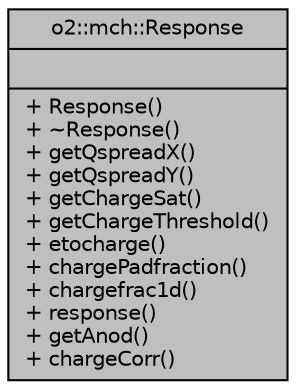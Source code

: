 digraph "o2::mch::Response"
{
 // INTERACTIVE_SVG=YES
  bgcolor="transparent";
  edge [fontname="Helvetica",fontsize="10",labelfontname="Helvetica",labelfontsize="10"];
  node [fontname="Helvetica",fontsize="10",shape=record];
  Node1 [label="{o2::mch::Response\n||+ Response()\l+ ~Response()\l+ getQspreadX()\l+ getQspreadY()\l+ getChargeSat()\l+ getChargeThreshold()\l+ etocharge()\l+ chargePadfraction()\l+ chargefrac1d()\l+ response()\l+ getAnod()\l+ chargeCorr()\l}",height=0.2,width=0.4,color="black", fillcolor="grey75", style="filled" fontcolor="black"];
}

